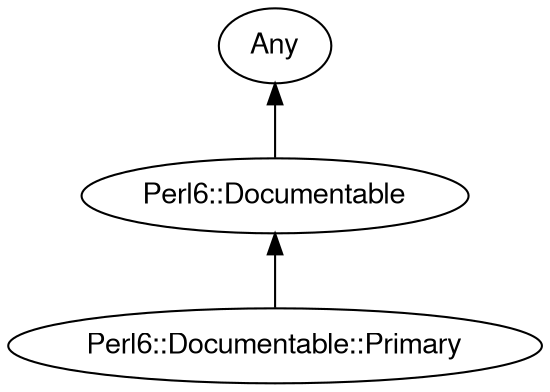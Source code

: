 digraph "perl6-type-graph" {
    rankdir=BT;
    splines=polyline;
    overlap=false; 
    // Types
    "Perl6::Documentable::Primary" [color="#000000", fontcolor="#000000", href="/type/Perl6::Documentable::Primary", fontname="FreeSans"];
    "Any" [color="#000000", fontcolor="#000000", href="/type/Any", fontname="FreeSans"];
    "Perl6::Documentable" [color="#000000", fontcolor="#000000", href="/type/Perl6::Documentable", fontname="FreeSans"];

    // Superclasses
    "Perl6::Documentable::Primary" -> "Perl6::Documentable" [color="#000000"];
    "Perl6::Documentable" -> "Any" [color="#000000"];

    // Roles
}
